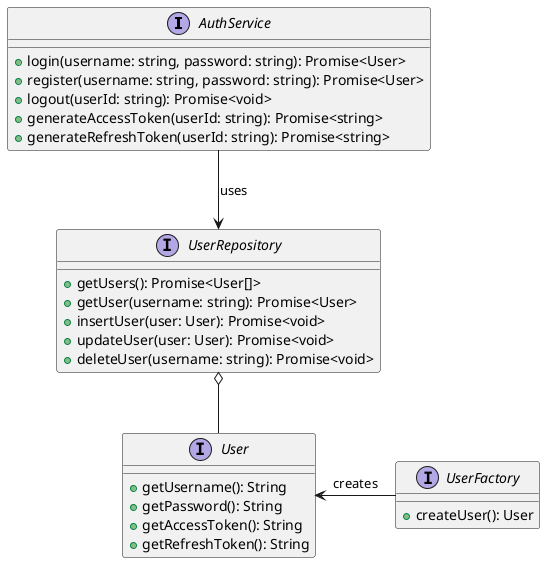 @startuml

!startsub AuthRoot

interface AuthService {
  + login(username: string, password: string): Promise<User>
  + register(username: string, password: string): Promise<User>
  + logout(userId: string): Promise<void>
  + generateAccessToken(userId: string): Promise<string>
  + generateRefreshToken(userId: string): Promise<string>
}

!endsub AuthRoot

AuthService --> UserRepository : uses

interface UserRepository {
  + getUsers(): Promise<User[]>
  + getUser(username: string): Promise<User>
  + insertUser(user: User): Promise<void>
  + updateUser(user: User): Promise<void>
  + deleteUser(username: string): Promise<void>
}
UserRepository o-- User

interface UserFactory {
      + createUser(): User
}
UserFactory -left-> User : creates

interface User {
 + getUsername(): String
 + getPassword(): String
 + getAccessToken(): String
 + getRefreshToken(): String
}

@enduml
